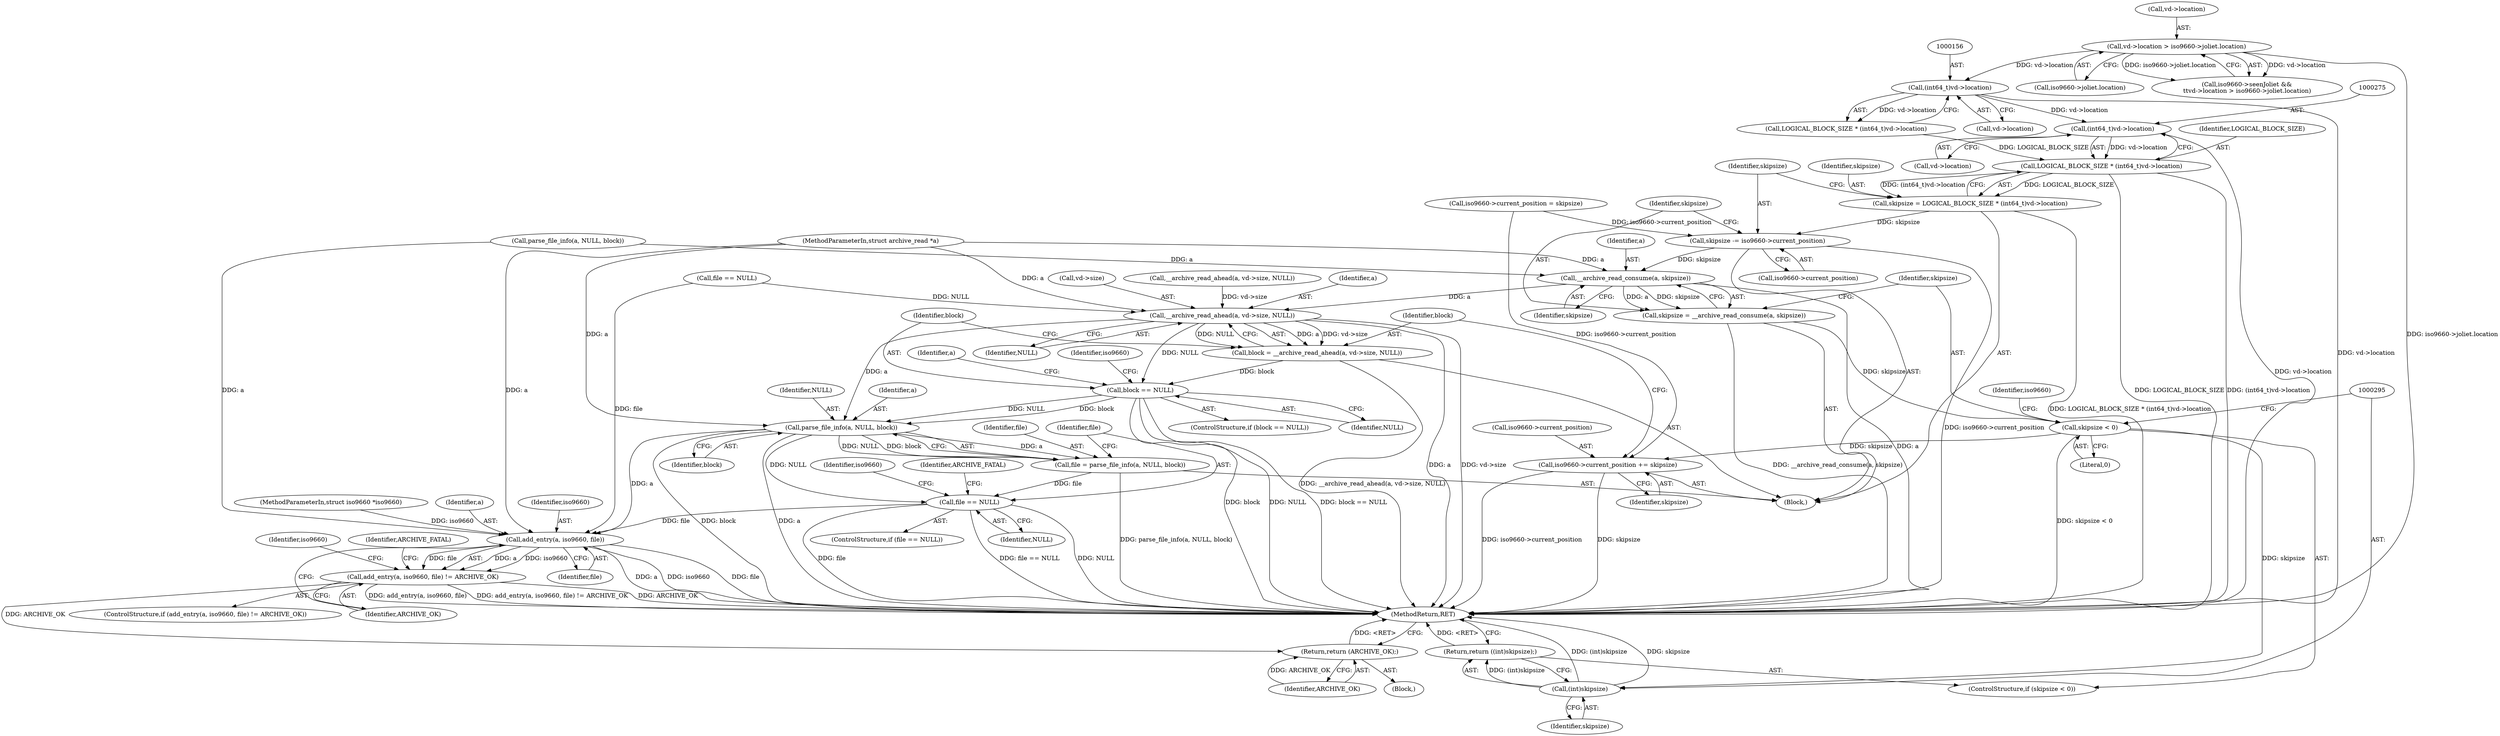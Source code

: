 digraph "0_libarchive_3ad08e01b4d253c66ae56414886089684155af22@pointer" {
"1000274" [label="(Call,(int64_t)vd->location)"];
"1000155" [label="(Call,(int64_t)vd->location)"];
"1000136" [label="(Call,vd->location > iso9660->joliet.location)"];
"1000272" [label="(Call,LOGICAL_BLOCK_SIZE * (int64_t)vd->location)"];
"1000270" [label="(Call,skipsize = LOGICAL_BLOCK_SIZE * (int64_t)vd->location)"];
"1000279" [label="(Call,skipsize -= iso9660->current_position)"];
"1000286" [label="(Call,__archive_read_consume(a, skipsize))"];
"1000284" [label="(Call,skipsize = __archive_read_consume(a, skipsize))"];
"1000290" [label="(Call,skipsize < 0)"];
"1000294" [label="(Call,(int)skipsize)"];
"1000293" [label="(Return,return ((int)skipsize);)"];
"1000297" [label="(Call,iso9660->current_position += skipsize)"];
"1000304" [label="(Call,__archive_read_ahead(a, vd->size, NULL))"];
"1000302" [label="(Call,block = __archive_read_ahead(a, vd->size, NULL))"];
"1000311" [label="(Call,block == NULL)"];
"1000331" [label="(Call,parse_file_info(a, NULL, block))"];
"1000329" [label="(Call,file = parse_file_info(a, NULL, block))"];
"1000336" [label="(Call,file == NULL)"];
"1000348" [label="(Call,add_entry(a, iso9660, file))"];
"1000347" [label="(Call,add_entry(a, iso9660, file) != ARCHIVE_OK)"];
"1000374" [label="(Return,return (ARCHIVE_OK);)"];
"1000285" [label="(Identifier,skipsize)"];
"1000292" [label="(Literal,0)"];
"1000279" [label="(Call,skipsize -= iso9660->current_position)"];
"1000348" [label="(Call,add_entry(a, iso9660, file))"];
"1000326" [label="(Identifier,iso9660)"];
"1000287" [label="(Identifier,a)"];
"1000330" [label="(Identifier,file)"];
"1000374" [label="(Return,return (ARCHIVE_OK);)"];
"1000349" [label="(Identifier,a)"];
"1000311" [label="(Call,block == NULL)"];
"1000281" [label="(Call,iso9660->current_position)"];
"1000334" [label="(Identifier,block)"];
"1000273" [label="(Identifier,LOGICAL_BLOCK_SIZE)"];
"1000335" [label="(ControlStructure,if (file == NULL))"];
"1000294" [label="(Call,(int)skipsize)"];
"1000137" [label="(Call,vd->location)"];
"1000212" [label="(Call,parse_file_info(a, NULL, block))"];
"1000270" [label="(Call,skipsize = LOGICAL_BLOCK_SIZE * (int64_t)vd->location)"];
"1000291" [label="(Identifier,skipsize)"];
"1000297" [label="(Call,iso9660->current_position += skipsize)"];
"1000331" [label="(Call,parse_file_info(a, NULL, block))"];
"1000332" [label="(Identifier,a)"];
"1000180" [label="(Call,__archive_read_ahead(a, vd->size, NULL))"];
"1000155" [label="(Call,(int64_t)vd->location)"];
"1000157" [label="(Call,vd->location)"];
"1000284" [label="(Call,skipsize = __archive_read_consume(a, skipsize))"];
"1000301" [label="(Identifier,skipsize)"];
"1000303" [label="(Identifier,block)"];
"1000140" [label="(Call,iso9660->joliet.location)"];
"1000109" [label="(Block,)"];
"1000286" [label="(Call,__archive_read_consume(a, skipsize))"];
"1000305" [label="(Identifier,a)"];
"1000340" [label="(Identifier,ARCHIVE_FATAL)"];
"1000337" [label="(Identifier,file)"];
"1000271" [label="(Identifier,skipsize)"];
"1000136" [label="(Call,vd->location > iso9660->joliet.location)"];
"1000290" [label="(Call,skipsize < 0)"];
"1000309" [label="(Identifier,NULL)"];
"1000108" [label="(MethodParameterIn,struct iso9660 *iso9660)"];
"1000289" [label="(ControlStructure,if (skipsize < 0))"];
"1000298" [label="(Call,iso9660->current_position)"];
"1000312" [label="(Identifier,block)"];
"1000346" [label="(ControlStructure,if (add_entry(a, iso9660, file) != ARCHIVE_OK))"];
"1000299" [label="(Identifier,iso9660)"];
"1000376" [label="(MethodReturn,RET)"];
"1000354" [label="(Identifier,ARCHIVE_FATAL)"];
"1000375" [label="(Identifier,ARCHIVE_OK)"];
"1000153" [label="(Call,LOGICAL_BLOCK_SIZE * (int64_t)vd->location)"];
"1000217" [label="(Call,file == NULL)"];
"1000107" [label="(MethodParameterIn,struct archive_read *a)"];
"1000293" [label="(Return,return ((int)skipsize);)"];
"1000304" [label="(Call,__archive_read_ahead(a, vd->size, NULL))"];
"1000347" [label="(Call,add_entry(a, iso9660, file) != ARCHIVE_OK)"];
"1000329" [label="(Call,file = parse_file_info(a, NULL, block))"];
"1000350" [label="(Identifier,iso9660)"];
"1000338" [label="(Identifier,NULL)"];
"1000272" [label="(Call,LOGICAL_BLOCK_SIZE * (int64_t)vd->location)"];
"1000263" [label="(Block,)"];
"1000306" [label="(Call,vd->size)"];
"1000274" [label="(Call,(int64_t)vd->location)"];
"1000280" [label="(Identifier,skipsize)"];
"1000132" [label="(Call,iso9660->seenJoliet &&\n\t\tvd->location > iso9660->joliet.location)"];
"1000288" [label="(Identifier,skipsize)"];
"1000313" [label="(Identifier,NULL)"];
"1000276" [label="(Call,vd->location)"];
"1000173" [label="(Call,iso9660->current_position = skipsize)"];
"1000333" [label="(Identifier,NULL)"];
"1000343" [label="(Identifier,iso9660)"];
"1000357" [label="(Identifier,iso9660)"];
"1000336" [label="(Call,file == NULL)"];
"1000352" [label="(Identifier,ARCHIVE_OK)"];
"1000310" [label="(ControlStructure,if (block == NULL))"];
"1000302" [label="(Call,block = __archive_read_ahead(a, vd->size, NULL))"];
"1000351" [label="(Identifier,file)"];
"1000318" [label="(Identifier,a)"];
"1000296" [label="(Identifier,skipsize)"];
"1000274" -> "1000272"  [label="AST: "];
"1000274" -> "1000276"  [label="CFG: "];
"1000275" -> "1000274"  [label="AST: "];
"1000276" -> "1000274"  [label="AST: "];
"1000272" -> "1000274"  [label="CFG: "];
"1000274" -> "1000376"  [label="DDG: vd->location"];
"1000274" -> "1000272"  [label="DDG: vd->location"];
"1000155" -> "1000274"  [label="DDG: vd->location"];
"1000155" -> "1000153"  [label="AST: "];
"1000155" -> "1000157"  [label="CFG: "];
"1000156" -> "1000155"  [label="AST: "];
"1000157" -> "1000155"  [label="AST: "];
"1000153" -> "1000155"  [label="CFG: "];
"1000155" -> "1000376"  [label="DDG: vd->location"];
"1000155" -> "1000153"  [label="DDG: vd->location"];
"1000136" -> "1000155"  [label="DDG: vd->location"];
"1000136" -> "1000132"  [label="AST: "];
"1000136" -> "1000140"  [label="CFG: "];
"1000137" -> "1000136"  [label="AST: "];
"1000140" -> "1000136"  [label="AST: "];
"1000132" -> "1000136"  [label="CFG: "];
"1000136" -> "1000376"  [label="DDG: iso9660->joliet.location"];
"1000136" -> "1000132"  [label="DDG: vd->location"];
"1000136" -> "1000132"  [label="DDG: iso9660->joliet.location"];
"1000272" -> "1000270"  [label="AST: "];
"1000273" -> "1000272"  [label="AST: "];
"1000270" -> "1000272"  [label="CFG: "];
"1000272" -> "1000376"  [label="DDG: (int64_t)vd->location"];
"1000272" -> "1000376"  [label="DDG: LOGICAL_BLOCK_SIZE"];
"1000272" -> "1000270"  [label="DDG: LOGICAL_BLOCK_SIZE"];
"1000272" -> "1000270"  [label="DDG: (int64_t)vd->location"];
"1000153" -> "1000272"  [label="DDG: LOGICAL_BLOCK_SIZE"];
"1000270" -> "1000263"  [label="AST: "];
"1000271" -> "1000270"  [label="AST: "];
"1000280" -> "1000270"  [label="CFG: "];
"1000270" -> "1000376"  [label="DDG: LOGICAL_BLOCK_SIZE * (int64_t)vd->location"];
"1000270" -> "1000279"  [label="DDG: skipsize"];
"1000279" -> "1000263"  [label="AST: "];
"1000279" -> "1000281"  [label="CFG: "];
"1000280" -> "1000279"  [label="AST: "];
"1000281" -> "1000279"  [label="AST: "];
"1000285" -> "1000279"  [label="CFG: "];
"1000279" -> "1000376"  [label="DDG: iso9660->current_position"];
"1000173" -> "1000279"  [label="DDG: iso9660->current_position"];
"1000279" -> "1000286"  [label="DDG: skipsize"];
"1000286" -> "1000284"  [label="AST: "];
"1000286" -> "1000288"  [label="CFG: "];
"1000287" -> "1000286"  [label="AST: "];
"1000288" -> "1000286"  [label="AST: "];
"1000284" -> "1000286"  [label="CFG: "];
"1000286" -> "1000376"  [label="DDG: a"];
"1000286" -> "1000284"  [label="DDG: a"];
"1000286" -> "1000284"  [label="DDG: skipsize"];
"1000212" -> "1000286"  [label="DDG: a"];
"1000107" -> "1000286"  [label="DDG: a"];
"1000286" -> "1000304"  [label="DDG: a"];
"1000284" -> "1000263"  [label="AST: "];
"1000285" -> "1000284"  [label="AST: "];
"1000291" -> "1000284"  [label="CFG: "];
"1000284" -> "1000376"  [label="DDG: __archive_read_consume(a, skipsize)"];
"1000284" -> "1000290"  [label="DDG: skipsize"];
"1000290" -> "1000289"  [label="AST: "];
"1000290" -> "1000292"  [label="CFG: "];
"1000291" -> "1000290"  [label="AST: "];
"1000292" -> "1000290"  [label="AST: "];
"1000295" -> "1000290"  [label="CFG: "];
"1000299" -> "1000290"  [label="CFG: "];
"1000290" -> "1000376"  [label="DDG: skipsize < 0"];
"1000290" -> "1000294"  [label="DDG: skipsize"];
"1000290" -> "1000297"  [label="DDG: skipsize"];
"1000294" -> "1000293"  [label="AST: "];
"1000294" -> "1000296"  [label="CFG: "];
"1000295" -> "1000294"  [label="AST: "];
"1000296" -> "1000294"  [label="AST: "];
"1000293" -> "1000294"  [label="CFG: "];
"1000294" -> "1000376"  [label="DDG: (int)skipsize"];
"1000294" -> "1000376"  [label="DDG: skipsize"];
"1000294" -> "1000293"  [label="DDG: (int)skipsize"];
"1000293" -> "1000289"  [label="AST: "];
"1000376" -> "1000293"  [label="CFG: "];
"1000293" -> "1000376"  [label="DDG: <RET>"];
"1000297" -> "1000263"  [label="AST: "];
"1000297" -> "1000301"  [label="CFG: "];
"1000298" -> "1000297"  [label="AST: "];
"1000301" -> "1000297"  [label="AST: "];
"1000303" -> "1000297"  [label="CFG: "];
"1000297" -> "1000376"  [label="DDG: iso9660->current_position"];
"1000297" -> "1000376"  [label="DDG: skipsize"];
"1000173" -> "1000297"  [label="DDG: iso9660->current_position"];
"1000304" -> "1000302"  [label="AST: "];
"1000304" -> "1000309"  [label="CFG: "];
"1000305" -> "1000304"  [label="AST: "];
"1000306" -> "1000304"  [label="AST: "];
"1000309" -> "1000304"  [label="AST: "];
"1000302" -> "1000304"  [label="CFG: "];
"1000304" -> "1000376"  [label="DDG: a"];
"1000304" -> "1000376"  [label="DDG: vd->size"];
"1000304" -> "1000302"  [label="DDG: a"];
"1000304" -> "1000302"  [label="DDG: vd->size"];
"1000304" -> "1000302"  [label="DDG: NULL"];
"1000107" -> "1000304"  [label="DDG: a"];
"1000180" -> "1000304"  [label="DDG: vd->size"];
"1000217" -> "1000304"  [label="DDG: NULL"];
"1000304" -> "1000311"  [label="DDG: NULL"];
"1000304" -> "1000331"  [label="DDG: a"];
"1000302" -> "1000263"  [label="AST: "];
"1000303" -> "1000302"  [label="AST: "];
"1000312" -> "1000302"  [label="CFG: "];
"1000302" -> "1000376"  [label="DDG: __archive_read_ahead(a, vd->size, NULL)"];
"1000302" -> "1000311"  [label="DDG: block"];
"1000311" -> "1000310"  [label="AST: "];
"1000311" -> "1000313"  [label="CFG: "];
"1000312" -> "1000311"  [label="AST: "];
"1000313" -> "1000311"  [label="AST: "];
"1000318" -> "1000311"  [label="CFG: "];
"1000326" -> "1000311"  [label="CFG: "];
"1000311" -> "1000376"  [label="DDG: block"];
"1000311" -> "1000376"  [label="DDG: NULL"];
"1000311" -> "1000376"  [label="DDG: block == NULL"];
"1000311" -> "1000331"  [label="DDG: NULL"];
"1000311" -> "1000331"  [label="DDG: block"];
"1000331" -> "1000329"  [label="AST: "];
"1000331" -> "1000334"  [label="CFG: "];
"1000332" -> "1000331"  [label="AST: "];
"1000333" -> "1000331"  [label="AST: "];
"1000334" -> "1000331"  [label="AST: "];
"1000329" -> "1000331"  [label="CFG: "];
"1000331" -> "1000376"  [label="DDG: block"];
"1000331" -> "1000376"  [label="DDG: a"];
"1000331" -> "1000329"  [label="DDG: a"];
"1000331" -> "1000329"  [label="DDG: NULL"];
"1000331" -> "1000329"  [label="DDG: block"];
"1000107" -> "1000331"  [label="DDG: a"];
"1000331" -> "1000336"  [label="DDG: NULL"];
"1000331" -> "1000348"  [label="DDG: a"];
"1000329" -> "1000263"  [label="AST: "];
"1000330" -> "1000329"  [label="AST: "];
"1000337" -> "1000329"  [label="CFG: "];
"1000329" -> "1000376"  [label="DDG: parse_file_info(a, NULL, block)"];
"1000329" -> "1000336"  [label="DDG: file"];
"1000336" -> "1000335"  [label="AST: "];
"1000336" -> "1000338"  [label="CFG: "];
"1000337" -> "1000336"  [label="AST: "];
"1000338" -> "1000336"  [label="AST: "];
"1000340" -> "1000336"  [label="CFG: "];
"1000343" -> "1000336"  [label="CFG: "];
"1000336" -> "1000376"  [label="DDG: file == NULL"];
"1000336" -> "1000376"  [label="DDG: NULL"];
"1000336" -> "1000376"  [label="DDG: file"];
"1000336" -> "1000348"  [label="DDG: file"];
"1000348" -> "1000347"  [label="AST: "];
"1000348" -> "1000351"  [label="CFG: "];
"1000349" -> "1000348"  [label="AST: "];
"1000350" -> "1000348"  [label="AST: "];
"1000351" -> "1000348"  [label="AST: "];
"1000352" -> "1000348"  [label="CFG: "];
"1000348" -> "1000376"  [label="DDG: file"];
"1000348" -> "1000376"  [label="DDG: a"];
"1000348" -> "1000376"  [label="DDG: iso9660"];
"1000348" -> "1000347"  [label="DDG: a"];
"1000348" -> "1000347"  [label="DDG: iso9660"];
"1000348" -> "1000347"  [label="DDG: file"];
"1000212" -> "1000348"  [label="DDG: a"];
"1000107" -> "1000348"  [label="DDG: a"];
"1000108" -> "1000348"  [label="DDG: iso9660"];
"1000217" -> "1000348"  [label="DDG: file"];
"1000347" -> "1000346"  [label="AST: "];
"1000347" -> "1000352"  [label="CFG: "];
"1000352" -> "1000347"  [label="AST: "];
"1000354" -> "1000347"  [label="CFG: "];
"1000357" -> "1000347"  [label="CFG: "];
"1000347" -> "1000376"  [label="DDG: add_entry(a, iso9660, file)"];
"1000347" -> "1000376"  [label="DDG: add_entry(a, iso9660, file) != ARCHIVE_OK"];
"1000347" -> "1000376"  [label="DDG: ARCHIVE_OK"];
"1000347" -> "1000374"  [label="DDG: ARCHIVE_OK"];
"1000374" -> "1000109"  [label="AST: "];
"1000374" -> "1000375"  [label="CFG: "];
"1000375" -> "1000374"  [label="AST: "];
"1000376" -> "1000374"  [label="CFG: "];
"1000374" -> "1000376"  [label="DDG: <RET>"];
"1000375" -> "1000374"  [label="DDG: ARCHIVE_OK"];
}
